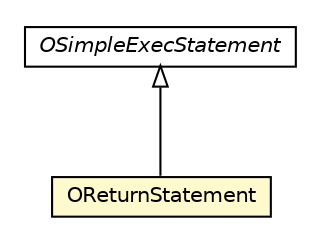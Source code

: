 #!/usr/local/bin/dot
#
# Class diagram 
# Generated by UMLGraph version R5_6-24-gf6e263 (http://www.umlgraph.org/)
#

digraph G {
	edge [fontname="Helvetica",fontsize=10,labelfontname="Helvetica",labelfontsize=10];
	node [fontname="Helvetica",fontsize=10,shape=plaintext];
	nodesep=0.25;
	ranksep=0.5;
	// com.orientechnologies.orient.core.sql.parser.OReturnStatement
	c5838519 [label=<<table title="com.orientechnologies.orient.core.sql.parser.OReturnStatement" border="0" cellborder="1" cellspacing="0" cellpadding="2" port="p" bgcolor="lemonChiffon" href="./OReturnStatement.html">
		<tr><td><table border="0" cellspacing="0" cellpadding="1">
<tr><td align="center" balign="center"> OReturnStatement </td></tr>
		</table></td></tr>
		</table>>, URL="./OReturnStatement.html", fontname="Helvetica", fontcolor="black", fontsize=10.0];
	// com.orientechnologies.orient.core.sql.parser.OSimpleExecStatement
	c5838560 [label=<<table title="com.orientechnologies.orient.core.sql.parser.OSimpleExecStatement" border="0" cellborder="1" cellspacing="0" cellpadding="2" port="p" href="./OSimpleExecStatement.html">
		<tr><td><table border="0" cellspacing="0" cellpadding="1">
<tr><td align="center" balign="center"><font face="Helvetica-Oblique"> OSimpleExecStatement </font></td></tr>
		</table></td></tr>
		</table>>, URL="./OSimpleExecStatement.html", fontname="Helvetica", fontcolor="black", fontsize=10.0];
	//com.orientechnologies.orient.core.sql.parser.OReturnStatement extends com.orientechnologies.orient.core.sql.parser.OSimpleExecStatement
	c5838560:p -> c5838519:p [dir=back,arrowtail=empty];
}

